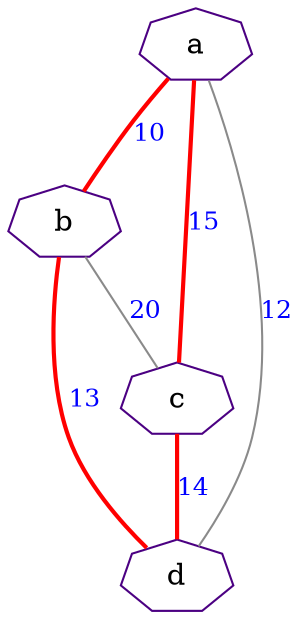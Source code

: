 graph G
{
    edge[color="gray54",fontcolor="blue",fontsize=12, len=3];
    node[color="indigo",fontsize=14, shape="septagon"];

    a -- b [label="10", color=red, penwidth=2.0];
    a -- c [label="15", color=red, penwidth=2.0];
    b -- c [label="20"];
    a -- d [label="12"];
    b -- d [label="13", color=red, penwidth=2.0];
    c -- d [label="14", color=red, penwidth=2.0];
}